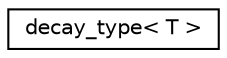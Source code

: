 digraph "Graphical Class Hierarchy"
{
 // LATEX_PDF_SIZE
  edge [fontname="Helvetica",fontsize="10",labelfontname="Helvetica",labelfontsize="10"];
  node [fontname="Helvetica",fontsize="10",shape=record];
  rankdir="LR";
  Node0 [label="decay_type\< T \>",height=0.2,width=0.4,color="black", fillcolor="white", style="filled",URL="$classdecay__type_3_01T_01_4.html",tooltip=" "];
}
